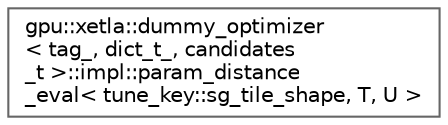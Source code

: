 digraph "Graphical Class Hierarchy"
{
 // LATEX_PDF_SIZE
  bgcolor="transparent";
  edge [fontname=Helvetica,fontsize=10,labelfontname=Helvetica,labelfontsize=10];
  node [fontname=Helvetica,fontsize=10,shape=box,height=0.2,width=0.4];
  rankdir="LR";
  Node0 [id="Node000000",label="gpu::xetla::dummy_optimizer\l\< tag_, dict_t_, candidates\l_t \>::impl::param_distance\l_eval\< tune_key::sg_tile_shape, T, U \>",height=0.2,width=0.4,color="grey40", fillcolor="white", style="filled",URL="$structgpu_1_1xetla_1_1dummy__optimizer_1_1impl_1_1param__distance__eval_3_01tune__key_1_1sg__tile__shape_00_01T_00_01U_01_4.html",tooltip=" "];
}
